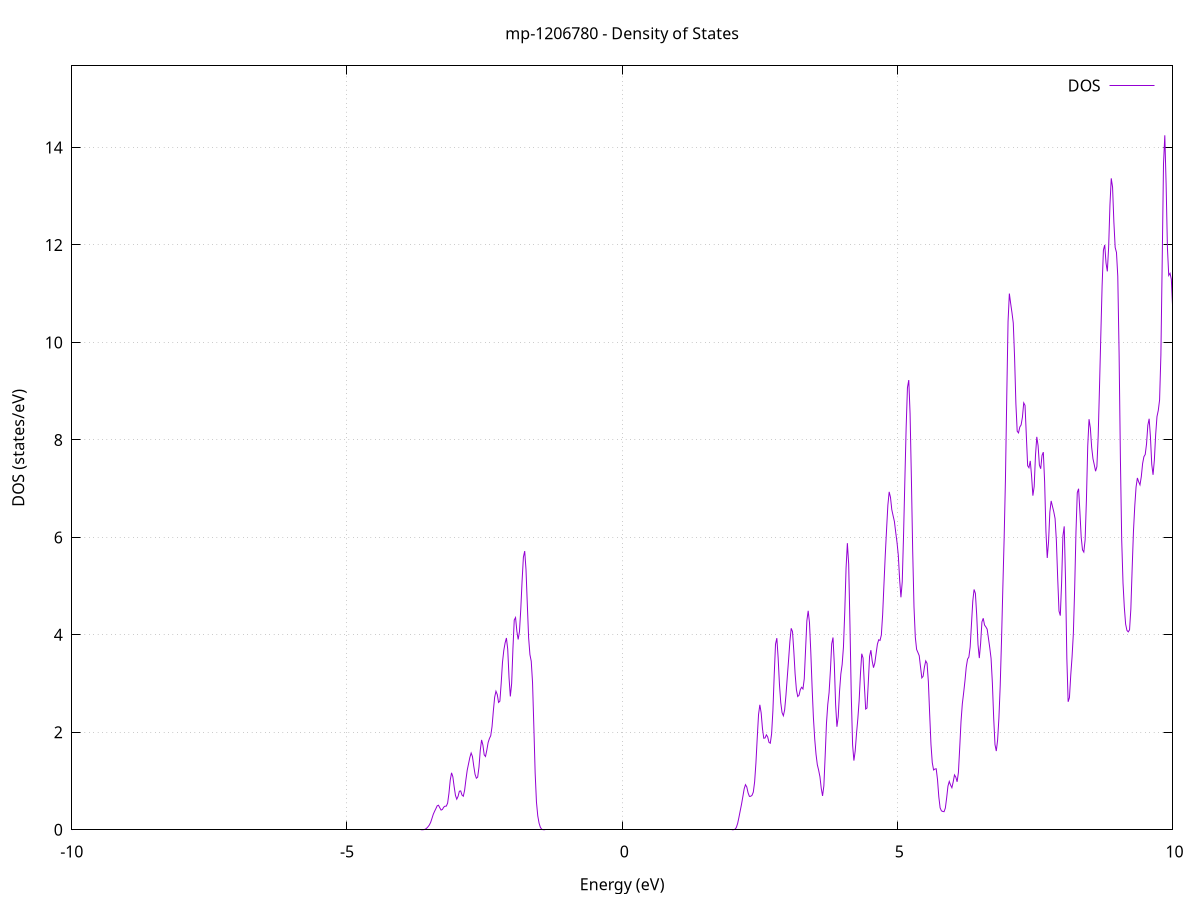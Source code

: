 set title 'mp-1206780 - Density of States'
set xlabel 'Energy (eV)'
set ylabel 'DOS (states/eV)'
set grid
set xrange [-10:10]
set yrange [0:15.675]
set xzeroaxis lt -1
set terminal png size 800,600
set output 'mp-1206780_dos_gnuplot.png'
plot '-' using 1:2 with lines title 'DOS'
-27.952100 0.000000
-27.928400 0.000000
-27.904600 0.000000
-27.880900 0.000000
-27.857200 0.000000
-27.833400 0.000000
-27.809700 0.000000
-27.785900 0.000000
-27.762200 0.000000
-27.738500 0.000000
-27.714700 0.000000
-27.691000 0.000000
-27.667300 0.000000
-27.643500 0.000000
-27.619800 0.000000
-27.596100 0.000000
-27.572300 0.000000
-27.548600 0.000000
-27.524800 0.000000
-27.501100 0.000000
-27.477400 0.000000
-27.453600 0.000000
-27.429900 0.000000
-27.406200 0.000000
-27.382400 0.000000
-27.358700 0.000000
-27.334900 0.000000
-27.311200 0.000000
-27.287500 0.000000
-27.263700 0.000000
-27.240000 0.000000
-27.216300 0.000000
-27.192500 0.000000
-27.168800 0.000000
-27.145100 0.000000
-27.121300 0.000000
-27.097600 0.000000
-27.073800 0.000000
-27.050100 0.000000
-27.026400 0.000000
-27.002600 0.000000
-26.978900 0.000000
-26.955200 0.000000
-26.931400 0.000000
-26.907700 0.000000
-26.884000 0.000000
-26.860200 0.000000
-26.836500 0.000000
-26.812700 0.000000
-26.789000 0.000000
-26.765300 0.000000
-26.741500 0.000000
-26.717800 0.000000
-26.694100 0.000000
-26.670300 0.000000
-26.646600 0.000000
-26.622800 0.000000
-26.599100 0.000000
-26.575400 0.000000
-26.551600 0.000000
-26.527900 0.000000
-26.504200 0.000000
-26.480400 0.000000
-26.456700 0.000000
-26.433000 0.000000
-26.409200 0.000000
-26.385500 0.000000
-26.361700 0.000000
-26.338000 0.000000
-26.314300 0.000000
-26.290500 0.000000
-26.266800 0.000000
-26.243100 0.000000
-26.219300 0.000000
-26.195600 0.000000
-26.171900 0.000000
-26.148100 0.000000
-26.124400 0.000000
-26.100600 0.000000
-26.076900 0.000000
-26.053200 0.000000
-26.029400 0.000000
-26.005700 0.000000
-25.982000 0.000000
-25.958200 0.000100
-25.934500 0.001600
-25.910700 0.025900
-25.887000 0.275000
-25.863300 1.929700
-25.839500 9.009400
-25.815800 28.113000
-25.792100 58.835700
-25.768300 82.747100
-25.744600 78.217600
-25.720900 49.611700
-25.697100 21.049600
-25.673400 5.950000
-25.649600 1.115700
-25.625900 0.142700
-25.602200 0.069300
-25.578400 0.486300
-25.554700 2.697500
-25.531000 9.946800
-25.507200 24.332300
-25.483500 39.439600
-25.459800 42.296500
-25.436000 29.965600
-25.412300 14.020300
-25.388500 4.437200
-25.364800 1.372700
-25.341100 1.443300
-25.317300 2.599600
-25.293600 3.993800
-25.269900 5.278400
-25.246100 6.569800
-25.222400 8.285600
-25.198700 10.454000
-25.174900 12.738600
-25.151200 15.583300
-25.127400 20.547700
-25.103700 28.778200
-25.080000 38.566100
-25.056200 45.036000
-25.032500 43.890300
-25.008800 35.565400
-24.985000 24.768300
-24.961300 16.374600
-24.937500 12.096200
-24.913800 10.523400
-24.890100 9.934300
-24.866300 9.915500
-24.842600 10.301100
-24.818900 10.639900
-24.795100 10.915300
-24.771400 11.387600
-24.747700 11.999600
-24.723900 12.639000
-24.700200 13.430200
-24.676400 14.067000
-24.652700 13.518000
-24.629000 11.412200
-24.605200 8.662900
-24.581500 6.096600
-24.557800 3.855500
-24.534000 2.026400
-24.510300 0.818000
-24.486600 0.238900
-24.462800 0.048500
-24.439100 0.006700
-24.415300 0.000600
-24.391600 0.000000
-24.367900 0.000000
-24.344100 0.000000
-24.320400 0.000000
-24.296700 0.000000
-24.272900 0.000000
-24.249200 0.000000
-24.225400 0.000000
-24.201700 0.000000
-24.178000 0.000000
-24.154200 0.000000
-24.130500 0.000000
-24.106800 0.000000
-24.083000 0.000000
-24.059300 0.000000
-24.035600 0.000000
-24.011800 0.000000
-23.988100 0.000000
-23.964300 0.000000
-23.940600 0.000000
-23.916900 0.000000
-23.893100 0.000000
-23.869400 0.000000
-23.845700 0.000000
-23.821900 0.000000
-23.798200 0.000000
-23.774500 0.000000
-23.750700 0.000000
-23.727000 0.000000
-23.703200 0.000000
-23.679500 0.000000
-23.655800 0.000000
-23.632000 0.000000
-23.608300 0.000000
-23.584600 0.000000
-23.560800 0.000000
-23.537100 0.000000
-23.513300 0.000000
-23.489600 0.000000
-23.465900 0.000000
-23.442100 0.000000
-23.418400 0.000000
-23.394700 0.000000
-23.370900 0.000000
-23.347200 0.000000
-23.323500 0.000000
-23.299700 0.000000
-23.276000 0.000000
-23.252200 0.000000
-23.228500 0.000000
-23.204800 0.000000
-23.181000 0.000000
-23.157300 0.000000
-23.133600 0.000000
-23.109800 0.000000
-23.086100 0.000000
-23.062400 0.000000
-23.038600 0.000000
-23.014900 0.000000
-22.991100 0.000000
-22.967400 0.000000
-22.943700 0.000000
-22.919900 0.000000
-22.896200 0.000000
-22.872500 0.000000
-22.848700 0.000000
-22.825000 0.000000
-22.801300 0.000000
-22.777500 0.000000
-22.753800 0.000000
-22.730000 0.000000
-22.706300 0.000000
-22.682600 0.000000
-22.658800 0.000000
-22.635100 0.000000
-22.611400 0.000000
-22.587600 0.000000
-22.563900 0.000000
-22.540100 0.000000
-22.516400 0.000000
-22.492700 0.000000
-22.468900 0.000000
-22.445200 0.000000
-22.421500 0.000000
-22.397700 0.000000
-22.374000 0.000000
-22.350300 0.000000
-22.326500 0.000000
-22.302800 0.000000
-22.279000 0.000000
-22.255300 0.000000
-22.231600 0.000000
-22.207800 0.000000
-22.184100 0.000000
-22.160400 0.000000
-22.136600 0.000000
-22.112900 0.000000
-22.089200 0.000000
-22.065400 0.000000
-22.041700 0.000000
-22.017900 0.000000
-21.994200 0.000000
-21.970500 0.000000
-21.946700 0.000000
-21.923000 0.000000
-21.899300 0.000000
-21.875500 0.000000
-21.851800 0.000000
-21.828000 0.000000
-21.804300 0.000000
-21.780600 0.000000
-21.756800 0.000000
-21.733100 0.000000
-21.709400 0.000000
-21.685600 0.000000
-21.661900 0.000000
-21.638200 0.000000
-21.614400 0.000000
-21.590700 0.000000
-21.566900 0.000000
-21.543200 0.000000
-21.519500 0.000000
-21.495700 0.000000
-21.472000 0.000000
-21.448300 0.000000
-21.424500 0.000000
-21.400800 0.000000
-21.377100 0.000000
-21.353300 0.000000
-21.329600 0.000000
-21.305800 0.000000
-21.282100 0.000000
-21.258400 0.000000
-21.234600 0.000000
-21.210900 0.000000
-21.187200 0.000000
-21.163400 0.000000
-21.139700 0.000000
-21.115900 0.000000
-21.092200 0.000000
-21.068500 0.000000
-21.044700 0.000000
-21.021000 0.000000
-20.997300 0.000000
-20.973500 0.000000
-20.949800 0.000000
-20.926100 0.000000
-20.902300 0.000000
-20.878600 0.000000
-20.854800 0.000000
-20.831100 0.000000
-20.807400 0.000000
-20.783600 0.000000
-20.759900 0.000000
-20.736200 0.000000
-20.712400 0.000000
-20.688700 0.000000
-20.665000 0.000000
-20.641200 0.000000
-20.617500 0.000000
-20.593700 0.000000
-20.570000 0.000000
-20.546300 0.000000
-20.522500 0.000000
-20.498800 0.000000
-20.475100 0.000000
-20.451300 0.000000
-20.427600 0.000000
-20.403900 0.000000
-20.380100 0.000000
-20.356400 0.000000
-20.332600 0.000000
-20.308900 0.000000
-20.285200 0.000000
-20.261400 0.000000
-20.237700 0.000000
-20.214000 0.000000
-20.190200 0.000000
-20.166500 0.000000
-20.142700 0.000000
-20.119000 0.000000
-20.095300 0.000000
-20.071500 0.000000
-20.047800 0.000000
-20.024100 0.000000
-20.000300 0.000000
-19.976600 0.000000
-19.952900 0.000000
-19.929100 0.000000
-19.905400 0.000000
-19.881600 0.000000
-19.857900 0.000000
-19.834200 0.000000
-19.810400 0.000000
-19.786700 0.000000
-19.763000 0.000000
-19.739200 0.000000
-19.715500 0.000000
-19.691800 0.000000
-19.668000 0.000000
-19.644300 0.000000
-19.620500 0.000000
-19.596800 0.000000
-19.573100 0.000000
-19.549300 0.000000
-19.525600 0.000000
-19.501900 0.000000
-19.478100 0.000000
-19.454400 0.000000
-19.430600 0.000000
-19.406900 0.000000
-19.383200 0.000000
-19.359400 0.000000
-19.335700 0.000000
-19.312000 0.000000
-19.288200 0.000000
-19.264500 0.000000
-19.240800 0.000000
-19.217000 0.000000
-19.193300 0.000000
-19.169500 0.000000
-19.145800 0.000000
-19.122100 0.000000
-19.098300 0.000000
-19.074600 0.000000
-19.050900 0.000000
-19.027100 0.000000
-19.003400 0.000000
-18.979700 0.000000
-18.955900 0.000000
-18.932200 0.000000
-18.908400 0.000000
-18.884700 0.000000
-18.861000 0.000000
-18.837200 0.000000
-18.813500 0.000000
-18.789800 0.000000
-18.766000 0.000000
-18.742300 0.000000
-18.718500 0.000000
-18.694800 0.000000
-18.671100 0.000000
-18.647300 0.000000
-18.623600 0.000000
-18.599900 0.000000
-18.576100 0.000000
-18.552400 0.000000
-18.528700 0.000000
-18.504900 0.000000
-18.481200 0.000000
-18.457400 0.000000
-18.433700 0.000000
-18.410000 0.000000
-18.386200 0.000000
-18.362500 0.000000
-18.338800 0.000000
-18.315000 0.000000
-18.291300 0.000000
-18.267600 0.000000
-18.243800 0.000000
-18.220100 0.000000
-18.196300 0.000000
-18.172600 0.000000
-18.148900 0.000000
-18.125100 0.000000
-18.101400 0.000000
-18.077700 0.000000
-18.053900 0.000000
-18.030200 0.000000
-18.006500 0.000000
-17.982700 0.000000
-17.959000 0.000000
-17.935200 0.000000
-17.911500 0.000000
-17.887800 0.000000
-17.864000 0.000000
-17.840300 0.000000
-17.816600 0.000000
-17.792800 0.000000
-17.769100 0.000000
-17.745300 0.000000
-17.721600 0.000000
-17.697900 0.000000
-17.674100 0.000000
-17.650400 0.000000
-17.626700 0.000000
-17.602900 0.000000
-17.579200 0.000000
-17.555500 0.000000
-17.531700 0.000000
-17.508000 0.000000
-17.484200 0.000000
-17.460500 0.000000
-17.436800 0.000000
-17.413000 0.000000
-17.389300 0.000000
-17.365600 0.000000
-17.341800 0.000000
-17.318100 0.000000
-17.294400 0.000000
-17.270600 0.000000
-17.246900 0.000000
-17.223100 0.000000
-17.199400 0.000000
-17.175700 0.000000
-17.151900 0.000000
-17.128200 0.000000
-17.104500 0.000000
-17.080700 0.000000
-17.057000 0.000000
-17.033200 0.000000
-17.009500 0.000000
-16.985800 0.000000
-16.962000 0.000000
-16.938300 0.000000
-16.914600 0.000000
-16.890800 0.000000
-16.867100 0.000000
-16.843400 0.000000
-16.819600 0.000000
-16.795900 0.000000
-16.772100 0.000000
-16.748400 0.000000
-16.724700 0.000000
-16.700900 0.000000
-16.677200 0.000000
-16.653500 0.000000
-16.629700 0.000000
-16.606000 0.000000
-16.582300 0.000000
-16.558500 0.000000
-16.534800 0.000000
-16.511000 0.000000
-16.487300 0.000000
-16.463600 0.000000
-16.439800 0.000000
-16.416100 0.000000
-16.392400 0.000000
-16.368600 0.000000
-16.344900 0.000000
-16.321100 0.000000
-16.297400 0.000000
-16.273700 0.000000
-16.249900 0.000000
-16.226200 0.000000
-16.202500 0.000000
-16.178700 0.000000
-16.155000 0.000000
-16.131300 0.000000
-16.107500 0.000000
-16.083800 0.000000
-16.060000 0.000000
-16.036300 0.000000
-16.012600 0.000000
-15.988800 0.000000
-15.965100 0.000000
-15.941400 0.000000
-15.917600 0.000000
-15.893900 0.000000
-15.870200 0.000000
-15.846400 0.000000
-15.822700 0.000000
-15.798900 0.000000
-15.775200 0.000000
-15.751500 0.000000
-15.727700 0.000000
-15.704000 0.000000
-15.680300 0.000000
-15.656500 0.000000
-15.632800 0.000000
-15.609100 0.000000
-15.585300 0.000000
-15.561600 0.000000
-15.537800 0.000000
-15.514100 0.000000
-15.490400 0.000000
-15.466600 0.000000
-15.442900 0.000000
-15.419200 0.000000
-15.395400 0.000000
-15.371700 0.000000
-15.347900 0.000000
-15.324200 0.000000
-15.300500 0.000000
-15.276700 0.000000
-15.253000 0.000000
-15.229300 0.000000
-15.205500 0.000000
-15.181800 0.000000
-15.158100 0.000000
-15.134300 0.000000
-15.110600 0.000000
-15.086800 0.000000
-15.063100 0.000000
-15.039400 0.000000
-15.015600 0.000000
-14.991900 0.000000
-14.968200 0.000000
-14.944400 0.000000
-14.920700 0.000000
-14.897000 0.000000
-14.873200 0.000000
-14.849500 0.000000
-14.825700 0.000000
-14.802000 0.000000
-14.778300 0.000000
-14.754500 0.000000
-14.730800 0.000000
-14.707100 0.000000
-14.683300 0.000000
-14.659600 0.000000
-14.635800 0.000000
-14.612100 0.000000
-14.588400 0.000000
-14.564600 0.000000
-14.540900 0.000000
-14.517200 0.000000
-14.493400 0.000000
-14.469700 0.000000
-14.446000 0.000000
-14.422200 0.000000
-14.398500 0.000000
-14.374700 0.000000
-14.351000 0.000000
-14.327300 0.000000
-14.303500 0.000000
-14.279800 0.000000
-14.256100 0.000000
-14.232300 0.000000
-14.208600 0.000000
-14.184900 0.000000
-14.161100 0.000000
-14.137400 0.000000
-14.113600 0.000000
-14.089900 0.000000
-14.066200 0.000000
-14.042400 0.000000
-14.018700 0.000000
-13.995000 0.000000
-13.971200 0.000000
-13.947500 0.000000
-13.923800 0.000000
-13.900000 0.000000
-13.876300 0.000000
-13.852500 0.000000
-13.828800 0.000000
-13.805100 0.000000
-13.781300 0.000000
-13.757600 0.000000
-13.733900 0.000000
-13.710100 0.000000
-13.686400 0.000000
-13.662600 0.000000
-13.638900 0.000000
-13.615200 0.000000
-13.591400 0.000000
-13.567700 0.000000
-13.544000 0.000000
-13.520200 0.000000
-13.496500 0.000000
-13.472800 0.000000
-13.449000 0.000000
-13.425300 0.000000
-13.401500 0.000000
-13.377800 0.000000
-13.354100 0.000000
-13.330300 0.000000
-13.306600 0.000000
-13.282900 0.000000
-13.259100 0.000000
-13.235400 0.000000
-13.211700 0.000000
-13.187900 0.000000
-13.164200 0.000000
-13.140400 0.000000
-13.116700 0.000000
-13.093000 0.000000
-13.069200 0.000000
-13.045500 0.000000
-13.021800 0.000000
-12.998000 0.000000
-12.974300 0.000000
-12.950500 0.000000
-12.926800 0.000000
-12.903100 0.000000
-12.879300 0.000000
-12.855600 0.000000
-12.831900 0.000000
-12.808100 0.000000
-12.784400 0.000000
-12.760700 0.000000
-12.736900 0.000000
-12.713200 0.000000
-12.689400 0.000000
-12.665700 0.000000
-12.642000 0.000000
-12.618200 0.000000
-12.594500 0.000000
-12.570800 0.000000
-12.547000 0.000000
-12.523300 0.000000
-12.499600 0.000000
-12.475800 0.000000
-12.452100 0.000000
-12.428300 0.000000
-12.404600 0.000000
-12.380900 0.000000
-12.357100 0.000000
-12.333400 0.000000
-12.309700 0.000000
-12.285900 0.000000
-12.262200 0.000000
-12.238400 0.000000
-12.214700 0.000000
-12.191000 0.000000
-12.167200 0.000000
-12.143500 0.000000
-12.119800 0.000000
-12.096000 0.000000
-12.072300 0.000000
-12.048600 0.000000
-12.024800 0.000000
-12.001100 0.000000
-11.977300 0.000000
-11.953600 0.000000
-11.929900 0.000000
-11.906100 0.000000
-11.882400 0.000000
-11.858700 0.000000
-11.834900 0.000000
-11.811200 0.000000
-11.787500 0.000000
-11.763700 0.000000
-11.740000 0.000000
-11.716200 0.000000
-11.692500 0.000000
-11.668800 0.000000
-11.645000 0.000000
-11.621300 0.000000
-11.597600 0.000000
-11.573800 0.000000
-11.550100 0.000000
-11.526400 0.000000
-11.502600 0.000000
-11.478900 0.000000
-11.455100 0.000000
-11.431400 0.000000
-11.407700 0.000000
-11.383900 0.000000
-11.360200 0.000000
-11.336500 0.000000
-11.312700 0.000000
-11.289000 0.000000
-11.265200 0.000000
-11.241500 0.000000
-11.217800 0.000000
-11.194000 0.000000
-11.170300 0.000000
-11.146600 0.000000
-11.122800 0.000000
-11.099100 0.000000
-11.075400 0.000000
-11.051600 0.000000
-11.027900 0.000000
-11.004100 0.000000
-10.980400 0.000000
-10.956700 0.000000
-10.932900 0.000000
-10.909200 0.000000
-10.885500 0.000000
-10.861700 0.000000
-10.838000 0.000000
-10.814300 0.000000
-10.790500 0.000000
-10.766800 0.000000
-10.743000 0.000000
-10.719300 0.000000
-10.695600 0.000000
-10.671800 0.000000
-10.648100 0.000000
-10.624400 0.000000
-10.600600 0.000000
-10.576900 0.000000
-10.553100 0.000000
-10.529400 0.000000
-10.505700 0.000000
-10.481900 0.000000
-10.458200 0.000000
-10.434500 0.000000
-10.410700 0.000000
-10.387000 0.000000
-10.363300 0.000000
-10.339500 0.000000
-10.315800 0.000000
-10.292000 0.000000
-10.268300 0.000000
-10.244600 0.000000
-10.220800 0.000000
-10.197100 0.000000
-10.173400 0.000000
-10.149600 0.000000
-10.125900 0.000000
-10.102200 0.000000
-10.078400 0.000000
-10.054700 0.000000
-10.030900 0.000000
-10.007200 0.000000
-9.983500 0.000000
-9.959700 0.000000
-9.936000 0.000000
-9.912300 0.000000
-9.888500 0.000000
-9.864800 0.000000
-9.841000 0.000000
-9.817300 0.000000
-9.793600 0.000000
-9.769800 0.000000
-9.746100 0.000000
-9.722400 0.000000
-9.698600 0.000000
-9.674900 0.000000
-9.651200 0.000000
-9.627400 0.000000
-9.603700 0.000000
-9.579900 0.000000
-9.556200 0.000000
-9.532500 0.000000
-9.508700 0.000000
-9.485000 0.000000
-9.461300 0.000000
-9.437500 0.000000
-9.413800 0.000000
-9.390100 0.000000
-9.366300 0.000000
-9.342600 0.000000
-9.318800 0.000000
-9.295100 0.000000
-9.271400 0.000000
-9.247600 0.000000
-9.223900 0.000000
-9.200200 0.000000
-9.176400 0.000000
-9.152700 0.000000
-9.129000 0.000000
-9.105200 0.000000
-9.081500 0.000000
-9.057700 0.000000
-9.034000 0.000000
-9.010300 0.000000
-8.986500 0.000000
-8.962800 0.000000
-8.939100 0.000000
-8.915300 0.000000
-8.891600 0.000000
-8.867800 0.000000
-8.844100 0.000000
-8.820400 0.000000
-8.796600 0.000000
-8.772900 0.000000
-8.749200 0.000000
-8.725400 0.000000
-8.701700 0.000000
-8.678000 0.000000
-8.654200 0.000000
-8.630500 0.000000
-8.606700 0.000000
-8.583000 0.000000
-8.559300 0.000000
-8.535500 0.000000
-8.511800 0.000000
-8.488100 0.000000
-8.464300 0.000000
-8.440600 0.000000
-8.416900 0.000000
-8.393100 0.000000
-8.369400 0.000000
-8.345600 0.000000
-8.321900 0.000000
-8.298200 0.000000
-8.274400 0.000000
-8.250700 0.000000
-8.227000 0.000000
-8.203200 0.000000
-8.179500 0.000000
-8.155700 0.000000
-8.132000 0.000000
-8.108300 0.000000
-8.084500 0.000000
-8.060800 0.000000
-8.037100 0.000000
-8.013300 0.000000
-7.989600 0.000000
-7.965900 0.000000
-7.942100 0.000000
-7.918400 0.000000
-7.894600 0.000000
-7.870900 0.000000
-7.847200 0.000000
-7.823400 0.000000
-7.799700 0.000000
-7.776000 0.000000
-7.752200 0.000000
-7.728500 0.000000
-7.704800 0.000000
-7.681000 0.000000
-7.657300 0.000000
-7.633500 0.000000
-7.609800 0.000000
-7.586100 0.000000
-7.562300 0.000000
-7.538600 0.000000
-7.514900 0.000000
-7.491100 0.000000
-7.467400 0.000000
-7.443600 0.000000
-7.419900 0.000000
-7.396200 0.000000
-7.372400 0.000000
-7.348700 0.000000
-7.325000 0.000000
-7.301200 0.000000
-7.277500 0.000000
-7.253800 0.000000
-7.230000 0.000000
-7.206300 0.000000
-7.182500 0.000000
-7.158800 0.000000
-7.135100 0.000000
-7.111300 0.000000
-7.087600 0.000000
-7.063900 0.000000
-7.040100 0.000000
-7.016400 0.000000
-6.992700 0.000000
-6.968900 0.000000
-6.945200 0.000000
-6.921400 0.000000
-6.897700 0.000000
-6.874000 0.000000
-6.850200 0.000000
-6.826500 0.000000
-6.802800 0.000000
-6.779000 0.000000
-6.755300 0.000000
-6.731600 0.000000
-6.707800 0.000000
-6.684100 0.000000
-6.660300 0.000000
-6.636600 0.000000
-6.612900 0.000000
-6.589100 0.000000
-6.565400 0.000000
-6.541700 0.000000
-6.517900 0.000000
-6.494200 0.000000
-6.470400 0.000000
-6.446700 0.000000
-6.423000 0.000000
-6.399200 0.000000
-6.375500 0.000000
-6.351800 0.000000
-6.328000 0.000000
-6.304300 0.000000
-6.280600 0.000000
-6.256800 0.000000
-6.233100 0.000000
-6.209300 0.000000
-6.185600 0.000000
-6.161900 0.000000
-6.138100 0.000000
-6.114400 0.000000
-6.090700 0.000000
-6.066900 0.000000
-6.043200 0.000000
-6.019500 0.000000
-5.995700 0.000000
-5.972000 0.000000
-5.948200 0.000000
-5.924500 0.000000
-5.900800 0.000000
-5.877000 0.000000
-5.853300 0.000000
-5.829600 0.000000
-5.805800 0.000000
-5.782100 0.000000
-5.758300 0.000000
-5.734600 0.000000
-5.710900 0.000000
-5.687100 0.000000
-5.663400 0.000000
-5.639700 0.000000
-5.615900 0.000000
-5.592200 0.000000
-5.568500 0.000000
-5.544700 0.000000
-5.521000 0.000000
-5.497200 0.000000
-5.473500 0.000000
-5.449800 0.000000
-5.426000 0.000000
-5.402300 0.000000
-5.378600 0.000000
-5.354800 0.000000
-5.331100 0.000000
-5.307400 0.000000
-5.283600 0.000000
-5.259900 0.000000
-5.236100 0.000000
-5.212400 0.000000
-5.188700 0.000000
-5.164900 0.000000
-5.141200 0.000000
-5.117500 0.000000
-5.093700 0.000000
-5.070000 0.000000
-5.046200 0.000000
-5.022500 0.000000
-4.998800 0.000000
-4.975000 0.000000
-4.951300 0.000000
-4.927600 0.000000
-4.903800 0.000000
-4.880100 0.000000
-4.856400 0.000000
-4.832600 0.000000
-4.808900 0.000000
-4.785100 0.000000
-4.761400 0.000000
-4.737700 0.000000
-4.713900 0.000000
-4.690200 0.000000
-4.666500 0.000000
-4.642700 0.000000
-4.619000 0.000000
-4.595300 0.000000
-4.571500 0.000000
-4.547800 0.000000
-4.524000 0.000000
-4.500300 0.000000
-4.476600 0.000000
-4.452800 0.000000
-4.429100 0.000000
-4.405400 0.000000
-4.381600 0.000000
-4.357900 0.000000
-4.334200 0.000000
-4.310400 0.000000
-4.286700 0.000000
-4.262900 0.000000
-4.239200 0.000000
-4.215500 0.000000
-4.191700 0.000000
-4.168000 0.000000
-4.144300 0.000000
-4.120500 0.000000
-4.096800 0.000000
-4.073000 0.000000
-4.049300 0.000000
-4.025600 0.000000
-4.001800 0.000000
-3.978100 0.000000
-3.954400 0.000000
-3.930600 0.000000
-3.906900 0.000000
-3.883200 0.000000
-3.859400 0.000000
-3.835700 0.000000
-3.811900 0.000000
-3.788200 0.000000
-3.764500 0.000000
-3.740700 0.000000
-3.717000 0.000000
-3.693300 0.000000
-3.669500 0.000000
-3.645800 0.000100
-3.622100 0.000700
-3.598300 0.003700
-3.574600 0.013500
-3.550800 0.033900
-3.527100 0.062400
-3.503400 0.097500
-3.479600 0.151100
-3.455900 0.232000
-3.432200 0.316800
-3.408400 0.378000
-3.384700 0.433200
-3.360900 0.491700
-3.337200 0.503800
-3.313500 0.452500
-3.289700 0.404000
-3.266000 0.416500
-3.242300 0.463400
-3.218500 0.484400
-3.194800 0.485300
-3.171100 0.548000
-3.147300 0.745700
-3.123600 1.019000
-3.099800 1.168900
-3.076100 1.087100
-3.052400 0.883700
-3.028600 0.704900
-3.004900 0.627700
-2.981200 0.685400
-2.957400 0.791800
-2.933700 0.797300
-2.910000 0.712500
-2.886200 0.688600
-2.862500 0.809700
-2.838700 1.028000
-2.815000 1.223100
-2.791300 1.352500
-2.767500 1.482700
-2.743800 1.575100
-2.720100 1.503600
-2.696300 1.306300
-2.672600 1.137800
-2.648800 1.057500
-2.625100 1.081000
-2.601400 1.286500
-2.577600 1.635200
-2.553900 1.843900
-2.530200 1.738600
-2.506400 1.538000
-2.482700 1.503700
-2.459000 1.633300
-2.435200 1.790500
-2.411500 1.872900
-2.387700 1.930700
-2.364000 2.117300
-2.340300 2.437600
-2.316500 2.721200
-2.292800 2.842700
-2.269100 2.775300
-2.245300 2.613000
-2.221600 2.639300
-2.197900 3.003400
-2.174100 3.436700
-2.150400 3.681400
-2.126600 3.834100
-2.102900 3.935300
-2.079200 3.706400
-2.055400 3.124500
-2.031700 2.736100
-2.008000 2.996500
-1.984200 3.721400
-1.960500 4.304100
-1.936800 4.354900
-1.913000 4.075200
-1.889300 3.904700
-1.865500 4.068500
-1.841800 4.528000
-1.818100 5.108100
-1.794300 5.593700
-1.770600 5.718800
-1.746900 5.340000
-1.723100 4.625900
-1.699400 3.942100
-1.675600 3.595200
-1.651900 3.459100
-1.628200 3.023200
-1.604400 2.115900
-1.580700 1.166000
-1.557000 0.568800
-1.533200 0.285700
-1.509500 0.135800
-1.485800 0.049500
-1.462000 0.012300
-1.438300 0.002000
-1.414500 0.000200
-1.390800 0.000000
-1.367100 0.000000
-1.343300 0.000000
-1.319600 0.000000
-1.295900 0.000000
-1.272100 0.000000
-1.248400 0.000000
-1.224700 0.000000
-1.200900 0.000000
-1.177200 0.000000
-1.153400 0.000000
-1.129700 0.000000
-1.106000 0.000000
-1.082200 0.000000
-1.058500 0.000000
-1.034800 0.000000
-1.011000 0.000000
-0.987300 0.000000
-0.963500 0.000000
-0.939800 0.000000
-0.916100 0.000000
-0.892300 0.000000
-0.868600 0.000000
-0.844900 0.000000
-0.821100 0.000000
-0.797400 0.000000
-0.773700 0.000000
-0.749900 0.000000
-0.726200 0.000000
-0.702400 0.000000
-0.678700 0.000000
-0.655000 0.000000
-0.631200 0.000000
-0.607500 0.000000
-0.583800 0.000000
-0.560000 0.000000
-0.536300 0.000000
-0.512600 0.000000
-0.488800 0.000000
-0.465100 0.000000
-0.441300 0.000000
-0.417600 0.000000
-0.393900 0.000000
-0.370100 0.000000
-0.346400 0.000000
-0.322700 0.000000
-0.298900 0.000000
-0.275200 0.000000
-0.251500 0.000000
-0.227700 0.000000
-0.204000 0.000000
-0.180200 0.000000
-0.156500 0.000000
-0.132800 0.000000
-0.109000 0.000000
-0.085300 0.000000
-0.061600 0.000000
-0.037800 0.000000
-0.014100 0.000000
0.009700 0.000000
0.033400 0.000000
0.057100 0.000000
0.080900 0.000000
0.104600 0.000000
0.128300 0.000000
0.152100 0.000000
0.175800 0.000000
0.199500 0.000000
0.223300 0.000000
0.247000 0.000000
0.270800 0.000000
0.294500 0.000000
0.318200 0.000000
0.342000 0.000000
0.365700 0.000000
0.389400 0.000000
0.413200 0.000000
0.436900 0.000000
0.460600 0.000000
0.484400 0.000000
0.508100 0.000000
0.531900 0.000000
0.555600 0.000000
0.579300 0.000000
0.603100 0.000000
0.626800 0.000000
0.650500 0.000000
0.674300 0.000000
0.698000 0.000000
0.721800 0.000000
0.745500 0.000000
0.769200 0.000000
0.793000 0.000000
0.816700 0.000000
0.840400 0.000000
0.864200 0.000000
0.887900 0.000000
0.911600 0.000000
0.935400 0.000000
0.959100 0.000000
0.982900 0.000000
1.006600 0.000000
1.030300 0.000000
1.054100 0.000000
1.077800 0.000000
1.101500 0.000000
1.125300 0.000000
1.149000 0.000000
1.172700 0.000000
1.196500 0.000000
1.220200 0.000000
1.244000 0.000000
1.267700 0.000000
1.291400 0.000000
1.315200 0.000000
1.338900 0.000000
1.362600 0.000000
1.386400 0.000000
1.410100 0.000000
1.433900 0.000000
1.457600 0.000000
1.481300 0.000000
1.505100 0.000000
1.528800 0.000000
1.552500 0.000000
1.576300 0.000000
1.600000 0.000000
1.623700 0.000000
1.647500 0.000000
1.671200 0.000000
1.695000 0.000000
1.718700 0.000000
1.742400 0.000000
1.766200 0.000000
1.789900 0.000000
1.813600 0.000000
1.837400 0.000000
1.861100 0.000000
1.884800 0.000000
1.908600 0.000000
1.932300 0.000000
1.956100 0.000000
1.979800 0.000000
2.003500 0.000200
2.027300 0.001900
2.051000 0.011600
2.074700 0.046600
2.098500 0.129200
2.122200 0.256000
2.145900 0.392700
2.169700 0.526900
2.193400 0.680700
2.217200 0.839400
2.240900 0.925300
2.264600 0.878800
2.288400 0.757100
2.312100 0.685000
2.335800 0.687200
2.359600 0.706500
2.383300 0.772900
2.407100 0.982500
2.430800 1.370400
2.454500 1.884600
2.478300 2.363400
2.502000 2.564800
2.525700 2.400600
2.549500 2.077800
2.573200 1.878400
2.596900 1.883800
2.620700 1.947900
2.644400 1.904900
2.668200 1.793300
2.691900 1.775900
2.715600 1.966100
2.739400 2.446300
2.763100 3.174800
2.786800 3.807900
2.810600 3.932600
2.834300 3.532000
2.858000 2.990300
2.881800 2.610900
2.905500 2.404700
2.929300 2.339800
2.953000 2.461600
2.976700 2.764500
3.000500 3.128900
3.024200 3.486700
3.047900 3.863900
3.071700 4.133900
3.095400 4.065900
3.119200 3.666600
3.142900 3.197400
3.166600 2.872900
3.190400 2.734300
3.214100 2.760300
3.237800 2.877600
3.261600 2.924300
3.285300 2.889000
3.309000 3.097900
3.332800 3.696200
3.356500 4.289400
3.380300 4.493400
3.404000 4.248900
3.427700 3.653200
3.451500 2.925400
3.475200 2.304500
3.498900 1.866400
3.522700 1.549400
3.546400 1.335300
3.570100 1.223200
3.593900 1.088200
3.617600 0.852300
3.641400 0.694600
3.665100 0.900000
3.688800 1.510800
3.712600 2.182200
3.736300 2.571300
3.760000 2.813600
3.783800 3.259800
3.807500 3.813800
3.831300 3.945400
3.855000 3.402500
3.878700 2.573100
3.902500 2.113600
3.926200 2.316600
3.949900 2.837900
3.973700 3.196100
3.997400 3.390200
4.021100 3.750200
4.044900 4.466400
4.068600 5.369000
4.092400 5.881700
4.116100 5.451700
4.139800 4.182700
4.163600 2.739900
4.187300 1.742100
4.211000 1.419800
4.234800 1.617900
4.258500 1.973200
4.282200 2.273800
4.306000 2.646000
4.329700 3.187500
4.353500 3.612500
4.377200 3.525200
4.400900 2.970500
4.424700 2.477300
4.448400 2.497800
4.472100 3.008700
4.495900 3.558400
4.519600 3.685900
4.543300 3.465500
4.567100 3.326500
4.590800 3.419700
4.614600 3.616800
4.638300 3.809300
4.662000 3.898900
4.685800 3.885300
4.709500 3.994300
4.733200 4.412900
4.757000 5.032800
4.780700 5.630500
4.804500 6.161400
4.828200 6.659300
4.851900 6.934000
4.875700 6.822200
4.899400 6.570500
4.923100 6.445100
4.946900 6.326600
4.970600 6.105900
4.994300 5.898500
5.018100 5.629100
5.041800 5.137900
5.065600 4.770500
5.089300 5.086600
5.113000 6.035100
5.136800 7.165800
5.160500 8.254300
5.184200 9.074100
5.208000 9.228300
5.231700 8.543400
5.255400 7.221700
5.279200 5.725900
5.302900 4.574300
5.326700 3.954300
5.350400 3.700900
5.374100 3.638300
5.397900 3.572300
5.421600 3.341100
5.445300 3.116400
5.469100 3.150400
5.492800 3.340200
5.516600 3.465600
5.540300 3.415000
5.564000 3.039400
5.587800 2.373100
5.611500 1.750800
5.635200 1.376800
5.659000 1.227200
5.682700 1.246100
5.706400 1.251900
5.730200 1.029700
5.753900 0.676300
5.777700 0.449700
5.801400 0.389100
5.825100 0.376000
5.848900 0.371100
5.872600 0.445300
5.896300 0.653100
5.920100 0.896000
5.943800 0.991700
5.967500 0.916900
5.991300 0.863300
6.015000 0.980500
6.038800 1.125800
6.062500 1.080700
6.086200 0.984300
6.110000 1.175500
6.133700 1.682100
6.157400 2.222000
6.181200 2.584400
6.204900 2.808800
6.228700 3.052700
6.252400 3.337200
6.276100 3.500900
6.299900 3.544100
6.323600 3.751900
6.347300 4.221100
6.371100 4.690800
6.394800 4.931300
6.418500 4.850100
6.442300 4.408600
6.466000 3.801900
6.489800 3.522500
6.513500 3.822800
6.537200 4.264100
6.561000 4.340000
6.584700 4.201000
6.608400 4.163600
6.632200 4.116800
6.655900 3.928800
6.679600 3.737300
6.703400 3.515800
6.727100 3.013200
6.750900 2.294300
6.774600 1.749200
6.798300 1.615100
6.822100 1.840900
6.845800 2.292100
6.869500 2.954000
6.893300 3.885000
6.917000 4.950700
6.940700 5.965200
6.964500 7.181200
6.988200 8.868700
7.012000 10.429300
7.035700 11.003100
7.059400 10.799900
7.083200 10.610200
7.106900 10.398200
7.130600 9.694700
7.154400 8.742100
7.178100 8.177800
7.201900 8.143800
7.225600 8.264300
7.249300 8.307600
7.273100 8.465200
7.296800 8.760200
7.320500 8.707800
7.344300 8.083000
7.368000 7.471200
7.391700 7.429800
7.415500 7.569000
7.439200 7.265900
7.463000 6.856000
7.486700 7.043100
7.510400 7.680500
7.534200 8.062500
7.557900 7.880700
7.581600 7.483100
7.605400 7.408200
7.629100 7.682000
7.652800 7.748900
7.676600 7.140200
7.700300 6.123200
7.724100 5.578000
7.747800 5.909300
7.771500 6.520900
7.795300 6.748200
7.819000 6.636900
7.842700 6.526000
7.866500 6.386400
7.890200 5.930300
7.914000 5.162300
7.937700 4.488400
7.961400 4.394400
7.985200 5.069700
8.008900 6.030500
8.032600 6.225900
8.056400 5.123600
8.080100 3.522400
8.103800 2.626500
8.127600 2.711200
8.151300 3.173000
8.175100 3.546200
8.198800 4.031700
8.222500 4.954600
8.246300 6.113400
8.270000 6.918500
8.293700 6.998200
8.317500 6.524200
8.341200 6.000200
8.364900 5.742500
8.388700 5.698100
8.412400 5.949300
8.436200 6.776600
8.459900 7.871700
8.483600 8.425000
8.507400 8.244300
8.531100 7.849600
8.554800 7.614700
8.578600 7.490400
8.602300 7.357500
8.626100 7.450900
8.649800 8.079700
8.673500 9.072800
8.697300 10.135300
8.721000 11.161900
8.744700 11.893500
8.768500 12.000800
8.792200 11.630300
8.815900 11.458100
8.839700 11.954800
8.863400 12.818000
8.887200 13.367100
8.910900 13.188000
8.934600 12.476300
8.958400 11.948600
8.982100 11.845800
9.005800 11.355300
9.029600 9.779800
9.053300 7.627100
9.077000 5.948800
9.100800 5.067200
9.124500 4.567400
9.148300 4.220600
9.172000 4.091300
9.195700 4.061300
9.219500 4.102600
9.243200 4.527900
9.266900 5.354100
9.290700 6.125200
9.314400 6.641500
9.338100 7.033000
9.361900 7.219300
9.385600 7.138800
9.409400 7.077200
9.433100 7.246200
9.456800 7.513300
9.480600 7.655500
9.504300 7.700500
9.528000 7.915500
9.551800 8.300700
9.575500 8.434000
9.599300 8.060100
9.623000 7.498500
9.646700 7.283600
9.670500 7.585200
9.694200 8.109400
9.717900 8.477300
9.741700 8.605300
9.765400 8.821000
9.789100 9.739800
9.812900 11.655000
9.836600 13.660100
9.860400 14.250100
9.884100 13.247000
9.907800 11.943200
9.931600 11.375300
9.955300 11.419100
9.979000 11.297500
10.002800 10.703200
10.026500 10.272600
10.050200 10.489200
10.074000 10.657400
10.097700 9.910800
10.121500 8.644200
10.145200 7.864800
10.168900 7.840000
10.192700 8.321200
10.216400 9.308600
10.240100 10.710500
10.263900 11.794900
10.287600 11.859100
10.311400 11.171300
10.335100 10.669200
10.358800 10.942700
10.382600 11.683100
10.406300 12.068600
10.430000 11.655600
10.453800 10.704900
10.477500 9.679600
10.501200 8.819700
10.525000 8.135400
10.548700 7.489000
10.572500 6.978300
10.596200 7.065200
10.619900 7.838400
10.643700 8.605000
10.667400 8.561800
10.691100 7.570000
10.714900 6.269400
10.738600 5.440500
10.762300 5.193800
10.786100 5.111000
10.809800 4.956500
10.833600 4.809000
10.857300 4.715400
10.881000 4.557700
10.904800 4.253100
10.928500 3.932000
10.952200 3.916400
10.976000 4.593100
10.999700 6.148800
11.023500 8.273300
11.047200 10.232900
11.070900 11.399500
11.094700 11.592200
11.118400 10.844700
11.142100 9.427900
11.165900 8.045000
11.189600 7.247200
11.213300 6.881300
11.237100 6.682800
11.260800 6.903400
11.284600 7.586300
11.308300 7.999600
11.332000 7.560400
11.355800 6.418700
11.379500 5.035700
11.403200 3.937700
11.427000 3.474700
11.450700 3.440300
11.474400 3.320700
11.498200 3.012500
11.521900 2.902700
11.545700 3.192200
11.569400 3.587000
11.593100 3.743400
11.616900 3.685400
11.640600 3.597400
11.664300 3.426100
11.688100 3.071500
11.711800 2.782700
11.735500 2.896600
11.759300 3.415500
11.783000 4.035600
11.806800 4.300200
11.830500 4.014600
11.854200 3.592900
11.878000 3.403900
11.901700 3.232900
11.925400 2.917300
11.949200 2.660500
11.972900 2.503200
11.996700 2.267500
12.020400 1.946500
12.044100 1.685000
12.067900 1.581300
12.091600 1.687600
12.115300 1.992200
12.139100 2.382700
12.162800 2.702400
12.186500 2.883000
12.210300 3.066000
12.234000 3.468600
12.257800 3.983000
12.281500 4.083900
12.305200 3.567800
12.329000 2.930300
12.352700 2.528100
12.376400 2.241400
12.400200 2.054800
12.423900 2.080300
12.447600 2.200300
12.471400 2.147500
12.495100 1.883200
12.518900 1.711000
12.542600 1.850100
12.566300 2.146500
12.590100 2.386500
12.613800 2.600600
12.637500 2.847500
12.661300 2.931100
12.685000 2.639500
12.708800 2.113000
12.732500 1.725200
12.756200 1.755800
12.780000 2.248200
12.803700 2.927200
12.827400 3.319100
12.851200 3.162500
12.874900 2.596100
12.898600 1.959000
12.922400 1.533900
12.946100 1.400200
12.969900 1.452200
12.993600 1.526800
13.017300 1.482700
13.041100 1.271500
13.064800 1.019800
13.088500 0.942700
13.112300 1.113300
13.136000 1.427900
13.159700 1.853100
13.183500 2.500300
13.207200 3.232500
13.231000 3.514300
13.254700 3.041000
13.278400 2.210100
13.302200 1.716100
13.325900 1.829500
13.349600 2.213500
13.373400 2.417600
13.397100 2.310300
13.420900 2.002200
13.444600 1.627500
13.468300 1.340800
13.492100 1.401600
13.515800 2.052500
13.539500 3.178600
13.563300 4.138400
13.587000 4.229600
13.610700 3.447900
13.634500 2.494600
13.658200 2.012900
13.682000 2.103200
13.705700 2.518500
13.729400 3.075600
13.753200 3.693700
13.776900 4.131200
13.800600 4.081300
13.824400 3.510800
13.848100 2.667000
13.871800 1.885800
13.895600 1.450200
13.919300 1.410400
13.943100 1.495000
13.966800 1.473400
13.990500 1.536400
14.014300 1.950600
14.038000 2.608200
14.061700 3.212600
14.085500 3.552400
14.109200 3.519000
14.132900 3.235000
14.156700 3.091200
14.180400 3.331200
14.204200 3.676700
14.227900 3.602100
14.251600 3.039200
14.275400 2.531700
14.299100 2.533300
14.322800 2.900900
14.346600 3.287400
14.370300 3.553500
14.394100 3.636200
14.417800 3.613800
14.441500 3.801800
14.465300 4.326500
14.489000 4.862400
14.512700 4.976300
14.536500 4.596000
14.560200 4.122400
14.583900 3.969400
14.607700 4.112500
14.631400 4.368400
14.655200 4.690500
14.678900 4.874300
14.702600 4.588000
14.726400 3.897800
14.750100 3.348000
14.773800 3.423900
14.797600 4.069100
14.821300 4.751200
14.845000 4.981800
14.868800 4.837300
14.892500 4.816500
14.916300 5.038400
14.940000 4.936800
14.963700 4.140300
14.987500 3.162000
15.011200 2.673400
15.034900 2.649000
15.058700 2.699300
15.082400 2.892500
15.106200 3.595700
15.129900 4.563600
15.153600 5.068900
15.177400 4.872500
15.201100 4.406800
15.224800 4.200000
15.248600 4.273100
15.272300 4.212600
15.296000 3.886800
15.319800 3.479000
15.343500 2.983300
15.367300 2.352100
15.391000 1.863000
15.414700 1.919800
15.438500 2.657500
15.462200 3.827800
15.485900 4.903500
15.509700 5.383300
15.533400 5.202000
15.557100 4.792300
15.580900 4.568600
15.604600 4.455300
15.628400 4.190300
15.652100 3.975500
15.675800 4.336600
15.699600 5.255000
15.723300 6.097900
15.747000 6.414500
15.770800 6.184700
15.794500 5.605800
15.818200 5.035800
15.842000 4.676000
15.865700 4.380100
15.889500 4.117100
15.913200 4.079800
15.936900 4.270300
15.960700 4.488100
15.984400 4.605200
16.008100 4.501300
16.031900 3.983500
16.055600 3.269000
16.079400 3.051600
16.103100 3.557400
16.126800 4.181900
16.150600 4.403900
16.174300 4.283700
16.198000 3.961300
16.221800 3.501100
16.245500 3.082600
16.269200 2.843600
16.293000 2.743100
16.316700 2.633900
16.340500 2.397700
16.364200 2.094000
16.387900 1.934200
16.411700 2.071900
16.435400 2.420400
16.459100 2.704500
16.482900 2.745900
16.506600 2.565600
16.530300 2.370500
16.554100 2.516800
16.577800 3.120800
16.601600 3.809000
16.625300 4.133000
16.649000 3.979700
16.672800 3.476000
16.696500 2.775900
16.720200 2.013800
16.744000 1.390700
16.767700 1.111000
16.791500 1.123900
16.815200 1.201500
16.838900 1.254100
16.862700 1.266300
16.886400 1.157500
16.910100 0.908400
16.933900 0.609400
16.957600 0.389600
16.981300 0.330200
17.005100 0.395900
17.028800 0.515800
17.052600 0.654100
17.076300 0.760900
17.100000 0.809100
17.123800 0.814900
17.147500 0.756200
17.171200 0.621700
17.195000 0.490800
17.218700 0.461400
17.242400 0.530500
17.266200 0.575000
17.289900 0.517500
17.313700 0.447800
17.337400 0.457900
17.361100 0.484500
17.384900 0.414500
17.408600 0.253600
17.432300 0.105400
17.456100 0.029100
17.479800 0.005200
17.503600 0.000600
17.527300 0.000000
17.551000 0.000000
17.574800 0.000000
17.598500 0.000000
17.622200 0.000000
17.646000 0.000000
17.669700 0.000000
17.693400 0.000000
17.717200 0.000000
17.740900 0.000000
17.764700 0.000000
17.788400 0.000000
17.812100 0.000000
17.835900 0.000000
17.859600 0.000000
17.883300 0.000000
17.907100 0.000000
17.930800 0.000000
17.954500 0.000000
17.978300 0.000000
18.002000 0.000000
18.025800 0.000000
18.049500 0.000000
18.073200 0.000000
18.097000 0.000000
18.120700 0.000000
18.144400 0.000000
18.168200 0.000000
18.191900 0.000000
18.215600 0.000000
18.239400 0.000000
18.263100 0.000000
18.286900 0.000000
18.310600 0.000000
18.334300 0.000000
18.358100 0.000000
18.381800 0.000000
18.405500 0.000000
18.429300 0.000000
18.453000 0.000000
18.476800 0.000000
18.500500 0.000000
18.524200 0.000000
18.548000 0.000000
18.571700 0.000000
18.595400 0.000000
18.619200 0.000000
18.642900 0.000000
18.666600 0.000000
18.690400 0.000000
18.714100 0.000000
18.737900 0.000000
18.761600 0.000000
18.785300 0.000000
18.809100 0.000000
18.832800 0.000000
18.856500 0.000000
18.880300 0.000000
18.904000 0.000000
18.927700 0.000000
18.951500 0.000000
18.975200 0.000000
18.999000 0.000000
19.022700 0.000000
19.046400 0.000000
19.070200 0.000000
19.093900 0.000000
19.117600 0.000000
19.141400 0.000000
19.165100 0.000000
19.188900 0.000000
19.212600 0.000000
19.236300 0.000000
19.260100 0.000000
19.283800 0.000000
19.307500 0.000000
19.331300 0.000000
19.355000 0.000000
19.378700 0.000000
19.402500 0.000000
19.426200 0.000000
19.450000 0.000000
19.473700 0.000000
19.497400 0.000000
19.521200 0.000000
e
